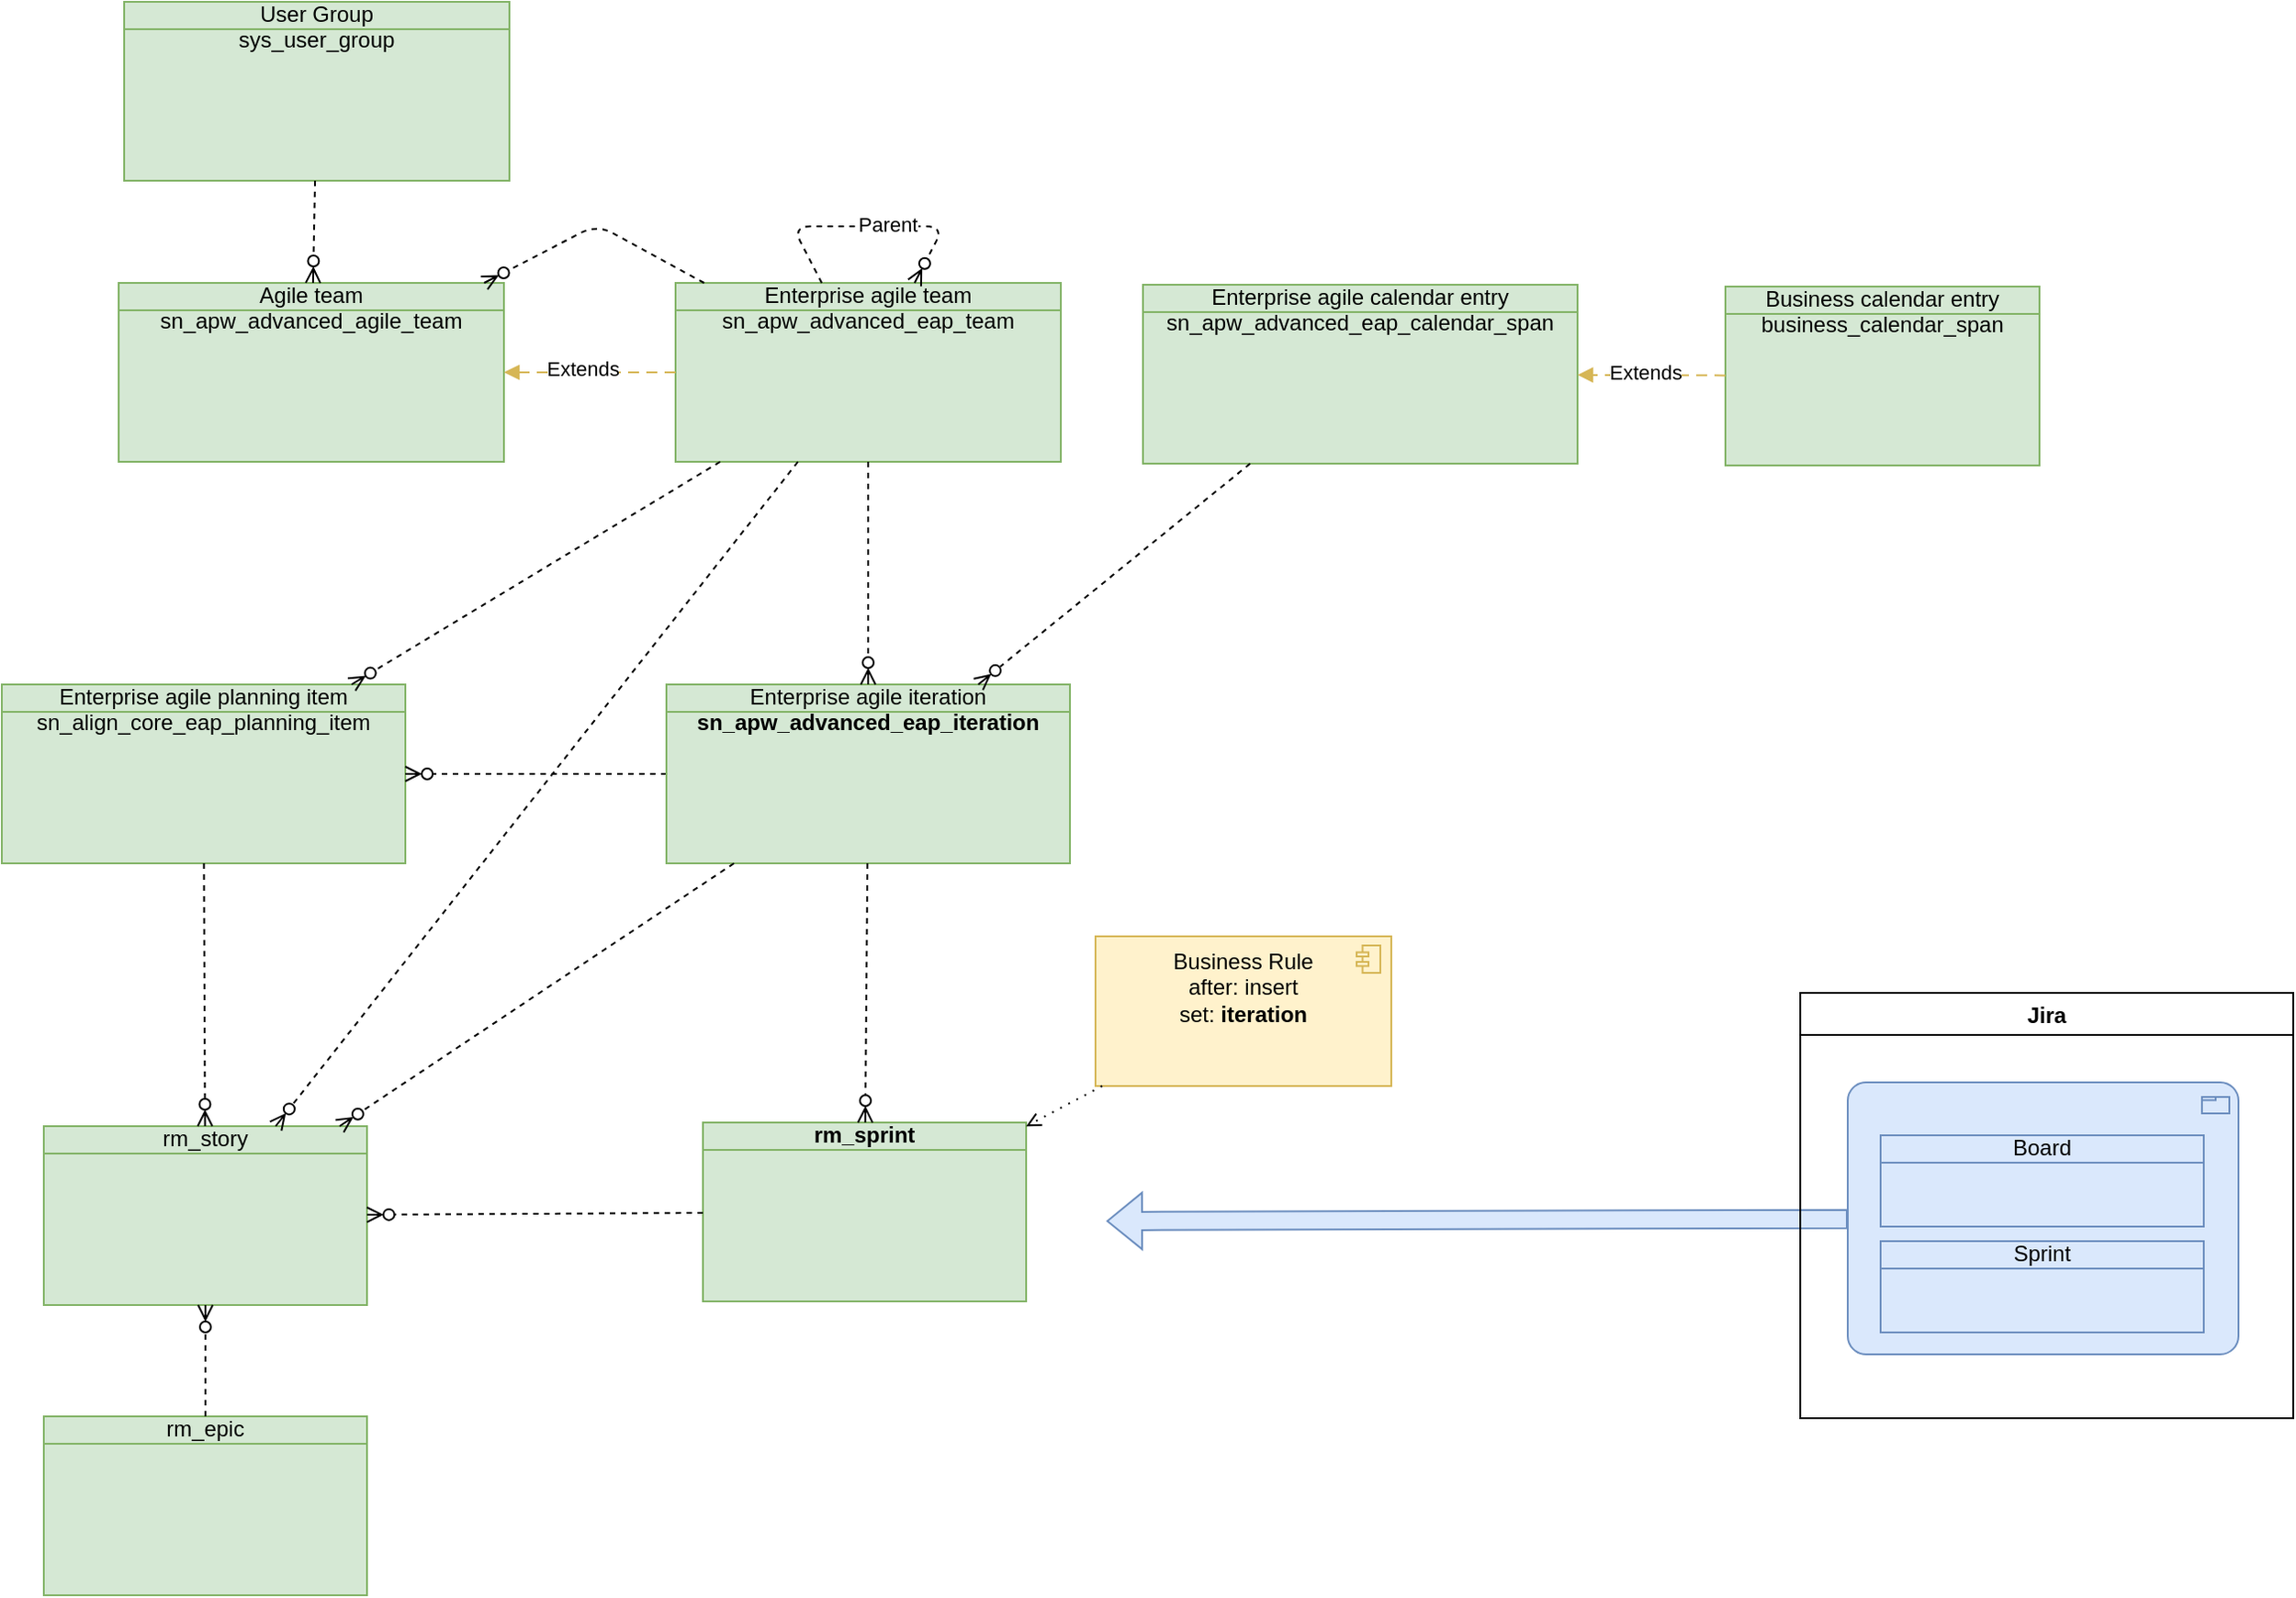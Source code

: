 <mxfile version="27.2.0">
  <diagram name="Page-1" id="IhMQIxFYWQhUG57-XFcb">
    <mxGraphModel dx="1489" dy="1240" grid="0" gridSize="10" guides="0" tooltips="1" connect="0" arrows="0" fold="1" page="1" pageScale="1" pageWidth="1654" pageHeight="1169" math="0" shadow="0">
      <root>
        <mxCell id="0" />
        <mxCell id="1" parent="0" />
        <mxCell id="hy2QDzCqtzv86f-rD2Z0-1" value="&lt;b&gt;rm_sprint&lt;/b&gt;" style="html=1;outlineConnect=0;whiteSpace=wrap;fillColor=#d5e8d4;shape=mxgraph.archimate3.businessObject;overflow=fill;strokeColor=#82b366;" vertex="1" parent="1">
          <mxGeometry x="520" y="702" width="177" height="98" as="geometry" />
        </mxCell>
        <mxCell id="hy2QDzCqtzv86f-rD2Z0-2" value="Enterprise agile planning item sn_align_core_eap_planning_item" style="html=1;outlineConnect=0;whiteSpace=wrap;fillColor=#d5e8d4;shape=mxgraph.archimate3.businessObject;overflow=fill;strokeColor=#82b366;" vertex="1" parent="1">
          <mxGeometry x="136" y="462" width="221" height="98" as="geometry" />
        </mxCell>
        <mxCell id="hy2QDzCqtzv86f-rD2Z0-3" style="html=1;dashed=1;labelBackgroundColor=none;startArrow=none;endArrow=ERzeroToMany;fontFamily=Verdana;fontSize=12;align=left;startFill=0;endFill=0;" edge="1" parent="1" source="hy2QDzCqtzv86f-rD2Z0-5" target="hy2QDzCqtzv86f-rD2Z0-2">
          <mxGeometry relative="1" as="geometry">
            <mxPoint x="473" y="585" as="sourcePoint" />
            <mxPoint x="-54" y="526" as="targetPoint" />
          </mxGeometry>
        </mxCell>
        <mxCell id="hy2QDzCqtzv86f-rD2Z0-4" value="rm_story" style="html=1;outlineConnect=0;whiteSpace=wrap;fillColor=#d5e8d4;shape=mxgraph.archimate3.businessObject;overflow=fill;strokeColor=#82b366;" vertex="1" parent="1">
          <mxGeometry x="159" y="704" width="177" height="98" as="geometry" />
        </mxCell>
        <mxCell id="hy2QDzCqtzv86f-rD2Z0-5" value="Enterprise agile iteration &lt;b&gt;sn_apw_advanced_eap_iteration&lt;/b&gt;" style="html=1;outlineConnect=0;whiteSpace=wrap;fillColor=#d5e8d4;shape=mxgraph.archimate3.businessObject;overflow=fill;strokeColor=#82b366;" vertex="1" parent="1">
          <mxGeometry x="500" y="462" width="221" height="98" as="geometry" />
        </mxCell>
        <mxCell id="hy2QDzCqtzv86f-rD2Z0-6" value="Enterprise agile team sn_apw_advanced_eap_team" style="html=1;outlineConnect=0;whiteSpace=wrap;fillColor=#d5e8d4;shape=mxgraph.archimate3.businessObject;overflow=fill;strokeColor=#82b366;" vertex="1" parent="1">
          <mxGeometry x="505" y="242" width="211" height="98" as="geometry" />
        </mxCell>
        <mxCell id="hy2QDzCqtzv86f-rD2Z0-7" value="&lt;div&gt;Enterprise agile calendar entry&lt;/div&gt;sn_apw_advanced_eap_calendar_span" style="html=1;outlineConnect=0;whiteSpace=wrap;fillColor=#d5e8d4;shape=mxgraph.archimate3.businessObject;overflow=fill;strokeColor=#82b366;" vertex="1" parent="1">
          <mxGeometry x="761" y="243" width="238" height="98" as="geometry" />
        </mxCell>
        <mxCell id="hy2QDzCqtzv86f-rD2Z0-8" value="&lt;div&gt;Business calendar entry&lt;/div&gt;business_calendar_span" style="html=1;outlineConnect=0;whiteSpace=wrap;fillColor=#d5e8d4;shape=mxgraph.archimate3.businessObject;overflow=fill;strokeColor=#82b366;" vertex="1" parent="1">
          <mxGeometry x="1080" y="244" width="172" height="98" as="geometry" />
        </mxCell>
        <mxCell id="hy2QDzCqtzv86f-rD2Z0-9" value="" style="html=1;endArrow=block;dashed=1;elbow=vertical;endFill=1;dashPattern=6 4;rounded=0;fontSize=12;fillColor=#fff2cc;strokeColor=#d6b656;" edge="1" parent="1" source="hy2QDzCqtzv86f-rD2Z0-8" target="hy2QDzCqtzv86f-rD2Z0-7">
          <mxGeometry width="160" relative="1" as="geometry">
            <mxPoint x="632" y="331" as="sourcePoint" />
            <mxPoint x="541" y="331" as="targetPoint" />
          </mxGeometry>
        </mxCell>
        <mxCell id="hy2QDzCqtzv86f-rD2Z0-10" value="Extends" style="edgeLabel;html=1;align=center;verticalAlign=middle;resizable=0;points=[];" vertex="1" connectable="0" parent="hy2QDzCqtzv86f-rD2Z0-9">
          <mxGeometry x="0.082" y="-2" relative="1" as="geometry">
            <mxPoint as="offset" />
          </mxGeometry>
        </mxCell>
        <mxCell id="hy2QDzCqtzv86f-rD2Z0-11" style="html=1;dashed=1;labelBackgroundColor=none;startArrow=none;endArrow=ERzeroToMany;fontFamily=Verdana;fontSize=12;align=left;startFill=0;endFill=0;" edge="1" parent="1" source="hy2QDzCqtzv86f-rD2Z0-7" target="hy2QDzCqtzv86f-rD2Z0-5">
          <mxGeometry relative="1" as="geometry">
            <mxPoint x="575" y="667" as="sourcePoint" />
            <mxPoint x="424" y="767" as="targetPoint" />
          </mxGeometry>
        </mxCell>
        <mxCell id="hy2QDzCqtzv86f-rD2Z0-12" style="html=1;dashed=1;labelBackgroundColor=none;startArrow=none;endArrow=ERzeroToMany;fontFamily=Verdana;fontSize=12;align=left;startFill=0;endFill=0;" edge="1" parent="1" source="hy2QDzCqtzv86f-rD2Z0-5" target="hy2QDzCqtzv86f-rD2Z0-4">
          <mxGeometry relative="1" as="geometry">
            <mxPoint x="843" y="845" as="sourcePoint" />
            <mxPoint x="675" y="893" as="targetPoint" />
          </mxGeometry>
        </mxCell>
        <mxCell id="hy2QDzCqtzv86f-rD2Z0-13" style="html=1;dashed=1;labelBackgroundColor=none;startArrow=none;endArrow=ERzeroToMany;fontFamily=Verdana;fontSize=12;align=left;startFill=0;endFill=0;" edge="1" parent="1" source="hy2QDzCqtzv86f-rD2Z0-5" target="hy2QDzCqtzv86f-rD2Z0-1">
          <mxGeometry relative="1" as="geometry">
            <mxPoint x="772" y="698" as="sourcePoint" />
            <mxPoint x="604" y="746" as="targetPoint" />
          </mxGeometry>
        </mxCell>
        <mxCell id="hy2QDzCqtzv86f-rD2Z0-14" style="html=1;dashed=1;labelBackgroundColor=none;startArrow=none;endArrow=ERzeroToMany;fontFamily=Verdana;fontSize=12;align=left;startFill=0;endFill=0;" edge="1" parent="1" source="hy2QDzCqtzv86f-rD2Z0-6" target="hy2QDzCqtzv86f-rD2Z0-5">
          <mxGeometry relative="1" as="geometry">
            <mxPoint x="1058" y="614" as="sourcePoint" />
            <mxPoint x="890" y="662" as="targetPoint" />
          </mxGeometry>
        </mxCell>
        <mxCell id="hy2QDzCqtzv86f-rD2Z0-15" style="html=1;dashed=1;labelBackgroundColor=none;startArrow=none;endArrow=ERzeroToMany;fontFamily=Verdana;fontSize=12;align=left;startFill=0;endFill=0;" edge="1" parent="1" source="hy2QDzCqtzv86f-rD2Z0-2" target="hy2QDzCqtzv86f-rD2Z0-4">
          <mxGeometry relative="1" as="geometry">
            <mxPoint x="906" y="699" as="sourcePoint" />
            <mxPoint x="906" y="755" as="targetPoint" />
          </mxGeometry>
        </mxCell>
        <mxCell id="hy2QDzCqtzv86f-rD2Z0-16" style="html=1;dashed=1;labelBackgroundColor=none;startArrow=none;endArrow=ERzeroToMany;fontFamily=Verdana;fontSize=12;align=left;startFill=0;endFill=0;" edge="1" parent="1" source="hy2QDzCqtzv86f-rD2Z0-1" target="hy2QDzCqtzv86f-rD2Z0-4">
          <mxGeometry relative="1" as="geometry">
            <mxPoint x="528" y="511" as="sourcePoint" />
            <mxPoint x="365" y="513" as="targetPoint" />
          </mxGeometry>
        </mxCell>
        <mxCell id="hy2QDzCqtzv86f-rD2Z0-17" value="rm_epic" style="html=1;outlineConnect=0;whiteSpace=wrap;fillColor=#d5e8d4;shape=mxgraph.archimate3.businessObject;overflow=fill;strokeColor=#82b366;" vertex="1" parent="1">
          <mxGeometry x="159" y="863" width="177" height="98" as="geometry" />
        </mxCell>
        <mxCell id="hy2QDzCqtzv86f-rD2Z0-18" style="html=1;dashed=1;labelBackgroundColor=none;startArrow=none;endArrow=ERzeroToMany;fontFamily=Verdana;fontSize=12;align=left;startFill=0;endFill=0;" edge="1" parent="1" source="hy2QDzCqtzv86f-rD2Z0-17" target="hy2QDzCqtzv86f-rD2Z0-4">
          <mxGeometry relative="1" as="geometry">
            <mxPoint x="590" y="664" as="sourcePoint" />
            <mxPoint x="427" y="666" as="targetPoint" />
          </mxGeometry>
        </mxCell>
        <mxCell id="hy2QDzCqtzv86f-rD2Z0-19" style="html=1;dashed=1;labelBackgroundColor=none;startArrow=none;endArrow=ERzeroToMany;fontFamily=Verdana;fontSize=12;align=left;startFill=0;endFill=0;" edge="1" parent="1" source="hy2QDzCqtzv86f-rD2Z0-6" target="hy2QDzCqtzv86f-rD2Z0-4">
          <mxGeometry relative="1" as="geometry">
            <mxPoint x="573" y="591" as="sourcePoint" />
            <mxPoint x="409" y="662" as="targetPoint" />
          </mxGeometry>
        </mxCell>
        <mxCell id="hy2QDzCqtzv86f-rD2Z0-20" style="html=1;dashed=1;labelBackgroundColor=none;startArrow=none;endArrow=ERzeroToMany;fontFamily=Verdana;fontSize=12;align=left;startFill=0;endFill=0;" edge="1" parent="1" source="hy2QDzCqtzv86f-rD2Z0-6" target="hy2QDzCqtzv86f-rD2Z0-2">
          <mxGeometry relative="1" as="geometry">
            <mxPoint x="760" y="691" as="sourcePoint" />
            <mxPoint x="923" y="890" as="targetPoint" />
          </mxGeometry>
        </mxCell>
        <mxCell id="hy2QDzCqtzv86f-rD2Z0-21" value="&lt;div&gt;Business Rule&lt;/div&gt;&lt;div&gt;after: insert&lt;/div&gt;&lt;div&gt;set: &lt;b&gt;iteration&lt;/b&gt;&lt;br&gt;&lt;/div&gt;" style="html=1;outlineConnect=0;whiteSpace=wrap;fillColor=#fff2cc;shape=mxgraph.archimate3.application;appType=comp;archiType=square;strokeColor=#d6b656;verticalAlign=top;" vertex="1" parent="1">
          <mxGeometry x="735" y="600" width="162" height="82" as="geometry" />
        </mxCell>
        <mxCell id="hy2QDzCqtzv86f-rD2Z0-22" value="" style="html=1;endArrow=open;elbow=vertical;endFill=0;dashed=1;dashPattern=1 4;rounded=0;" edge="1" parent="1" source="hy2QDzCqtzv86f-rD2Z0-21" target="hy2QDzCqtzv86f-rD2Z0-1">
          <mxGeometry width="160" relative="1" as="geometry">
            <mxPoint x="934" y="947" as="sourcePoint" />
            <mxPoint x="1150" y="885" as="targetPoint" />
          </mxGeometry>
        </mxCell>
        <mxCell id="hy2QDzCqtzv86f-rD2Z0-23" value="" style="shape=flexArrow;endArrow=classic;html=1;rounded=0;fillColor=#dae8fc;strokeColor=#6c8ebf;" edge="1" parent="1" source="hy2QDzCqtzv86f-rD2Z0-25">
          <mxGeometry width="50" height="50" relative="1" as="geometry">
            <mxPoint x="1294" y="756" as="sourcePoint" />
            <mxPoint x="741" y="756" as="targetPoint" />
          </mxGeometry>
        </mxCell>
        <mxCell id="hy2QDzCqtzv86f-rD2Z0-24" value="Jira" style="swimlane;" vertex="1" parent="1">
          <mxGeometry x="1121" y="631" width="270" height="233" as="geometry" />
        </mxCell>
        <mxCell id="hy2QDzCqtzv86f-rD2Z0-25" value="" style="html=1;outlineConnect=0;whiteSpace=wrap;fillColor=#dae8fc;shape=mxgraph.archimate3.application;appType=product;archiType=rounded;strokeColor=#6c8ebf;verticalAlign=top;fontStyle=0" vertex="1" parent="hy2QDzCqtzv86f-rD2Z0-24">
          <mxGeometry x="26" y="49" width="214" height="149" as="geometry" />
        </mxCell>
        <mxCell id="hy2QDzCqtzv86f-rD2Z0-26" value="Board" style="html=1;outlineConnect=0;whiteSpace=wrap;fillColor=#dae8fc;shape=mxgraph.archimate3.businessObject;overflow=fill;strokeColor=#6c8ebf;" vertex="1" parent="hy2QDzCqtzv86f-rD2Z0-24">
          <mxGeometry x="44" y="78" width="177" height="50" as="geometry" />
        </mxCell>
        <mxCell id="hy2QDzCqtzv86f-rD2Z0-27" value="Sprint" style="html=1;outlineConnect=0;whiteSpace=wrap;fillColor=#dae8fc;shape=mxgraph.archimate3.businessObject;overflow=fill;strokeColor=#6c8ebf;" vertex="1" parent="hy2QDzCqtzv86f-rD2Z0-24">
          <mxGeometry x="44" y="136" width="177" height="50" as="geometry" />
        </mxCell>
        <mxCell id="hy2QDzCqtzv86f-rD2Z0-28" value="Agile team sn_apw_advanced_agile_team" style="html=1;outlineConnect=0;whiteSpace=wrap;fillColor=#d5e8d4;shape=mxgraph.archimate3.businessObject;overflow=fill;strokeColor=#82b366;" vertex="1" parent="1">
          <mxGeometry x="200" y="242" width="211" height="98" as="geometry" />
        </mxCell>
        <mxCell id="hy2QDzCqtzv86f-rD2Z0-29" value="" style="html=1;endArrow=block;dashed=1;elbow=vertical;endFill=1;dashPattern=6 4;rounded=0;fontSize=12;fillColor=#fff2cc;strokeColor=#d6b656;" edge="1" parent="1" source="hy2QDzCqtzv86f-rD2Z0-6" target="hy2QDzCqtzv86f-rD2Z0-28">
          <mxGeometry width="160" relative="1" as="geometry">
            <mxPoint x="1133" y="387" as="sourcePoint" />
            <mxPoint x="1052" y="386" as="targetPoint" />
          </mxGeometry>
        </mxCell>
        <mxCell id="hy2QDzCqtzv86f-rD2Z0-30" value="Extends" style="edgeLabel;html=1;align=center;verticalAlign=middle;resizable=0;points=[];" vertex="1" connectable="0" parent="hy2QDzCqtzv86f-rD2Z0-29">
          <mxGeometry x="0.082" y="-2" relative="1" as="geometry">
            <mxPoint as="offset" />
          </mxGeometry>
        </mxCell>
        <mxCell id="hy2QDzCqtzv86f-rD2Z0-31" value="User Group&lt;div&gt;sys_user_group&lt;/div&gt;" style="html=1;outlineConnect=0;whiteSpace=wrap;fillColor=#d5e8d4;shape=mxgraph.archimate3.businessObject;overflow=fill;strokeColor=#82b366;" vertex="1" parent="1">
          <mxGeometry x="203" y="88" width="211" height="98" as="geometry" />
        </mxCell>
        <mxCell id="hy2QDzCqtzv86f-rD2Z0-32" style="html=1;dashed=1;labelBackgroundColor=none;startArrow=none;endArrow=ERzeroToMany;fontFamily=Verdana;fontSize=12;align=left;startFill=0;endFill=0;" edge="1" parent="1" source="hy2QDzCqtzv86f-rD2Z0-31" target="hy2QDzCqtzv86f-rD2Z0-28">
          <mxGeometry relative="1" as="geometry">
            <mxPoint x="604" y="405" as="sourcePoint" />
            <mxPoint x="403" y="527" as="targetPoint" />
          </mxGeometry>
        </mxCell>
        <mxCell id="hy2QDzCqtzv86f-rD2Z0-33" style="html=1;dashed=1;labelBackgroundColor=none;startArrow=none;endArrow=ERzeroToMany;fontFamily=Verdana;fontSize=12;align=left;startFill=0;endFill=0;" edge="1" parent="1" source="hy2QDzCqtzv86f-rD2Z0-6" target="hy2QDzCqtzv86f-rD2Z0-28">
          <mxGeometry relative="1" as="geometry">
            <mxPoint x="641" y="387" as="sourcePoint" />
            <mxPoint x="440" y="509" as="targetPoint" />
            <Array as="points">
              <mxPoint x="462" y="210" />
            </Array>
          </mxGeometry>
        </mxCell>
        <mxCell id="hy2QDzCqtzv86f-rD2Z0-34" style="html=1;dashed=1;labelBackgroundColor=none;startArrow=none;endArrow=ERzeroToMany;fontFamily=Verdana;fontSize=12;align=left;startFill=0;endFill=0;" edge="1" parent="1" source="hy2QDzCqtzv86f-rD2Z0-6" target="hy2QDzCqtzv86f-rD2Z0-6">
          <mxGeometry relative="1" as="geometry">
            <mxPoint x="815" y="187" as="sourcePoint" />
            <mxPoint x="614" y="309" as="targetPoint" />
            <Array as="points">
              <mxPoint x="652" y="211" />
            </Array>
          </mxGeometry>
        </mxCell>
        <mxCell id="hy2QDzCqtzv86f-rD2Z0-35" value="Parent" style="edgeLabel;html=1;align=center;verticalAlign=middle;resizable=0;points=[];" vertex="1" connectable="0" parent="hy2QDzCqtzv86f-rD2Z0-34">
          <mxGeometry x="0.137" y="1" relative="1" as="geometry">
            <mxPoint as="offset" />
          </mxGeometry>
        </mxCell>
      </root>
    </mxGraphModel>
  </diagram>
</mxfile>
